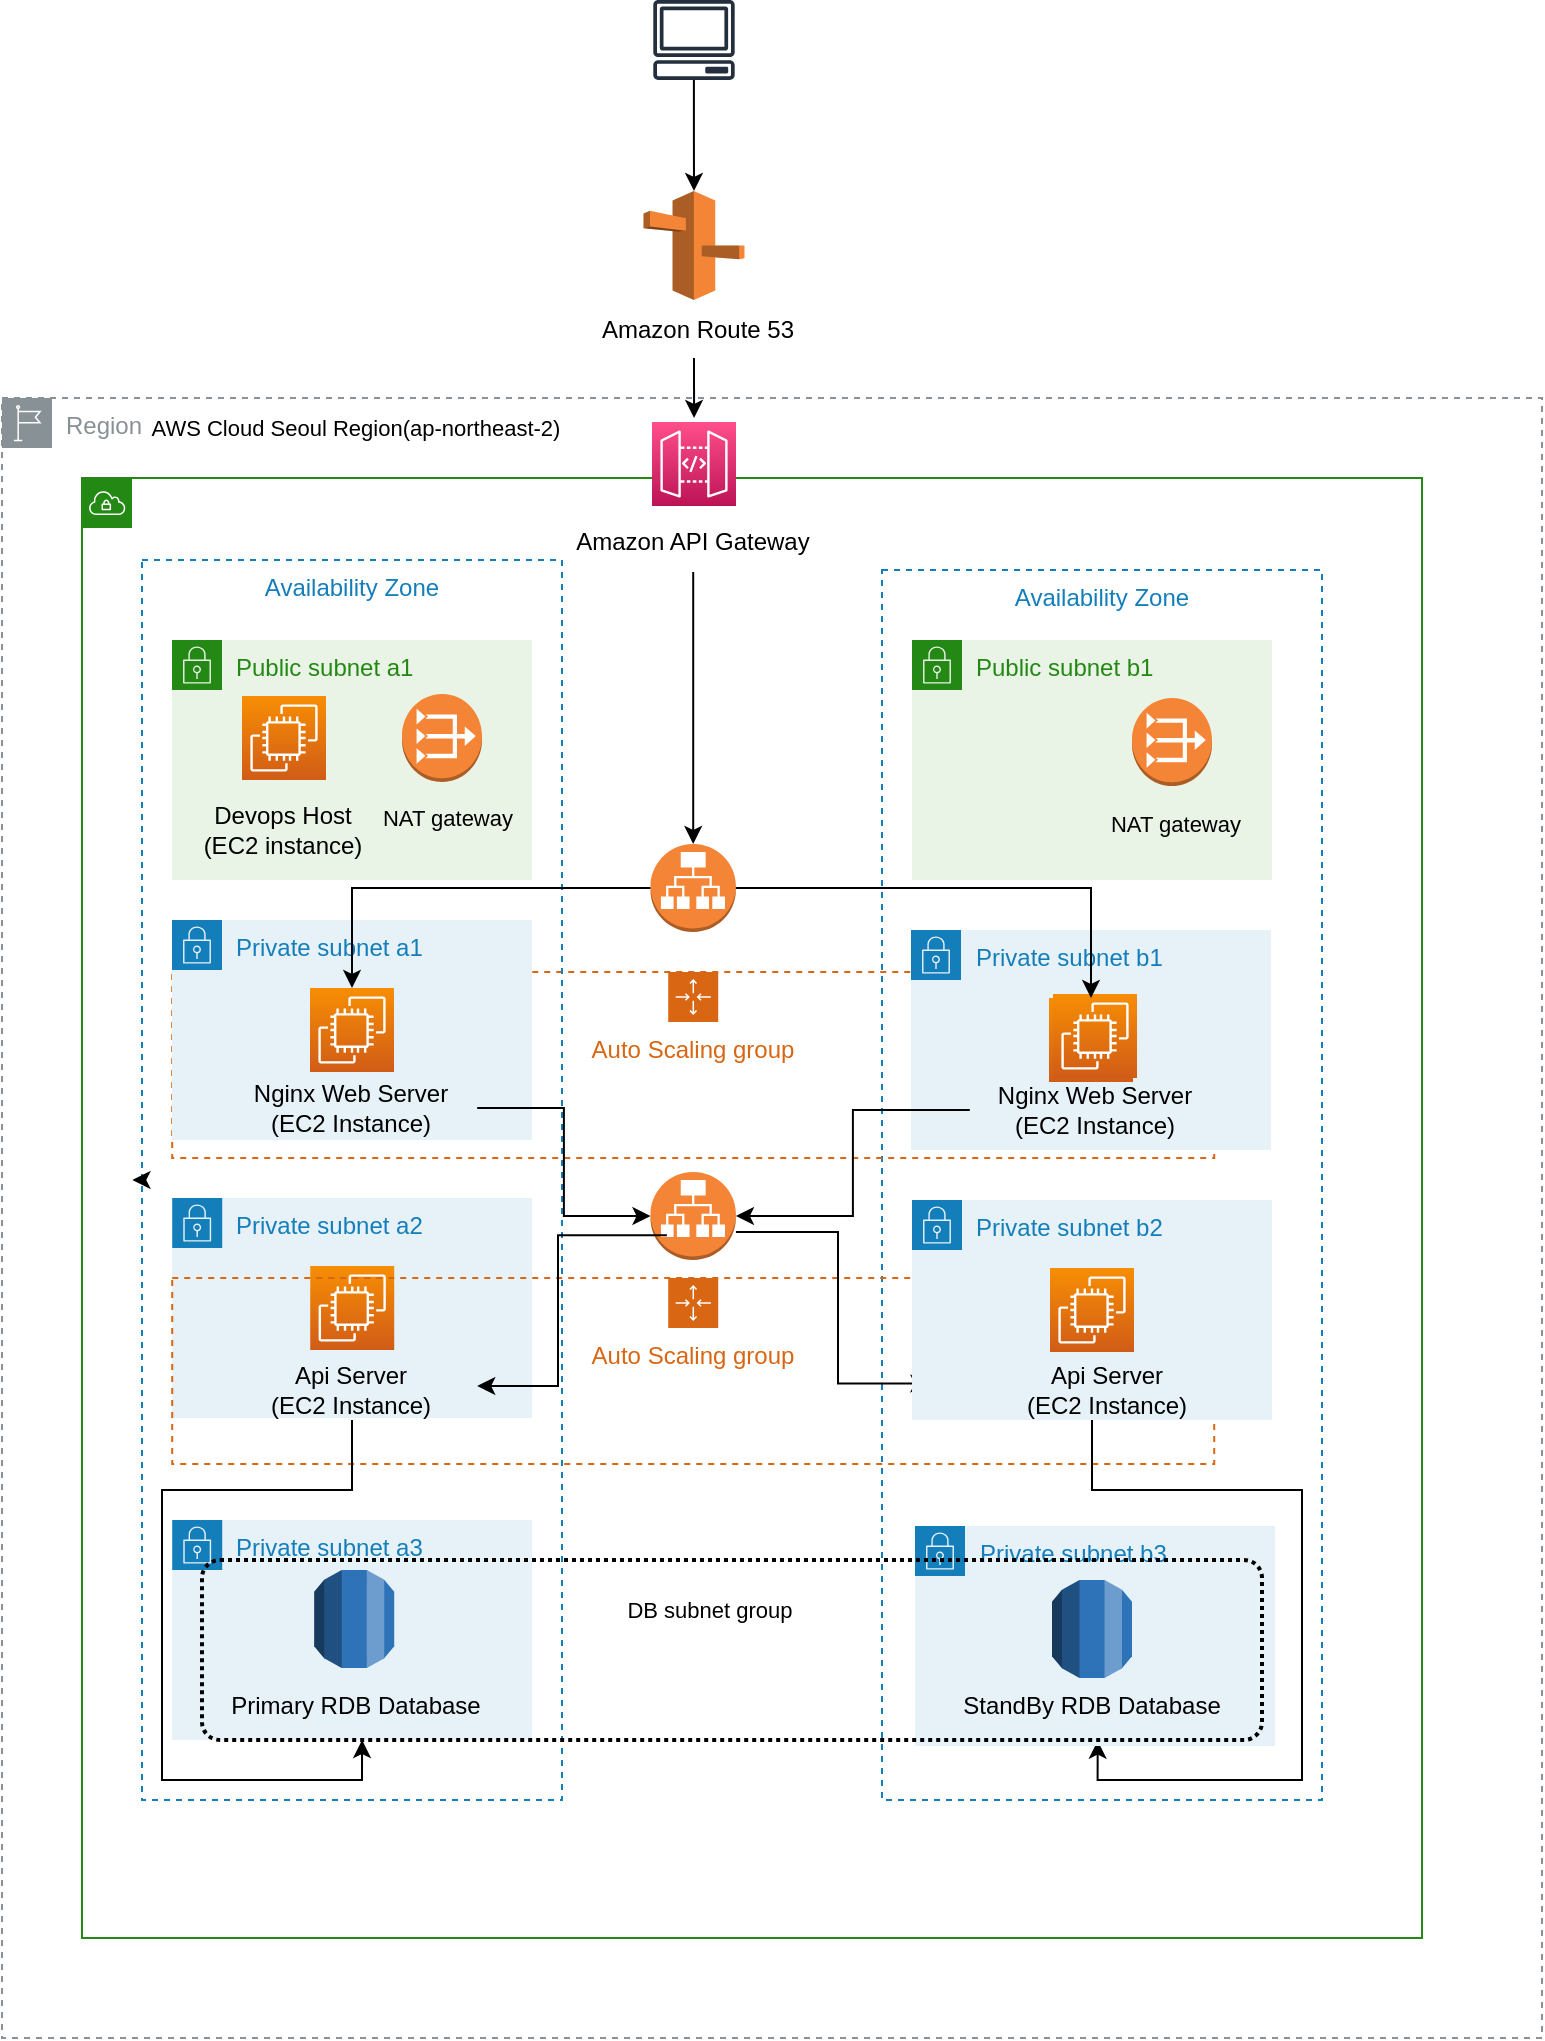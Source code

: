 <mxfile version="21.3.2" type="github">
  <diagram name="페이지-1" id="giBCQDRy0tIcnZJqyviJ">
    <mxGraphModel dx="1008" dy="655" grid="1" gridSize="10" guides="1" tooltips="1" connect="1" arrows="1" fold="1" page="1" pageScale="1" pageWidth="827" pageHeight="1169" math="0" shadow="0">
      <root>
        <mxCell id="0" />
        <mxCell id="1" parent="0" />
        <mxCell id="QBiDkqyLC_gtFL6pFu3h-29" value="Public subnet b1" style="points=[[0,0],[0.25,0],[0.5,0],[0.75,0],[1,0],[1,0.25],[1,0.5],[1,0.75],[1,1],[0.75,1],[0.5,1],[0.25,1],[0,1],[0,0.75],[0,0.5],[0,0.25]];outlineConnect=0;gradientColor=none;html=1;whiteSpace=wrap;fontSize=12;fontStyle=0;container=1;pointerEvents=0;collapsible=0;recursiveResize=0;shape=mxgraph.aws4.group;grIcon=mxgraph.aws4.group_security_group;grStroke=0;strokeColor=#248814;fillColor=#E9F3E6;verticalAlign=top;align=left;spacingLeft=30;fontColor=#248814;dashed=0;" parent="1" vertex="1">
          <mxGeometry x="515" y="390" width="180" height="120" as="geometry" />
        </mxCell>
        <mxCell id="QBiDkqyLC_gtFL6pFu3h-37" value="" style="outlineConnect=0;dashed=0;verticalLabelPosition=bottom;verticalAlign=top;align=center;html=1;shape=mxgraph.aws3.vpc_nat_gateway;fillColor=#F58536;gradientColor=none;" parent="QBiDkqyLC_gtFL6pFu3h-29" vertex="1">
          <mxGeometry x="110" y="29" width="40" height="44" as="geometry" />
        </mxCell>
        <mxCell id="QBiDkqyLC_gtFL6pFu3h-21" value="Availability Zone" style="fillColor=none;strokeColor=#147EBA;dashed=1;verticalAlign=top;fontStyle=0;fontColor=#147EBA;whiteSpace=wrap;html=1;" parent="1" vertex="1">
          <mxGeometry x="500" y="355" width="220" height="615" as="geometry" />
        </mxCell>
        <UserObject label="" id="QBiDkqyLC_gtFL6pFu3h-16">
          <mxCell style="points=[[0,0],[0.25,0],[0.5,0],[0.75,0],[1,0],[1,0.25],[1,0.5],[1,0.75],[1,1],[0.75,1],[0.5,1],[0.25,1],[0,1],[0,0.75],[0,0.5],[0,0.25]];outlineConnect=0;gradientColor=none;html=1;whiteSpace=wrap;fontSize=12;fontStyle=0;container=1;pointerEvents=0;collapsible=0;recursiveResize=0;shape=mxgraph.aws4.group;grIcon=mxgraph.aws4.group_vpc;strokeColor=#248814;fillColor=none;verticalAlign=top;align=left;spacingLeft=30;fontColor=#AAB7B8;dashed=0;" parent="1" vertex="1">
            <mxGeometry x="100" y="309" width="670" height="730" as="geometry" />
          </mxCell>
        </UserObject>
        <mxCell id="QBiDkqyLC_gtFL6pFu3h-62" value="Region" style="sketch=0;outlineConnect=0;gradientColor=none;html=1;whiteSpace=wrap;fontSize=12;fontStyle=0;shape=mxgraph.aws4.group;grIcon=mxgraph.aws4.group_region;strokeColor=#879196;fillColor=none;verticalAlign=top;align=left;spacingLeft=30;fontColor=#879196;dashed=1;" parent="QBiDkqyLC_gtFL6pFu3h-16" vertex="1">
          <mxGeometry x="-40" y="-40" width="770" height="820" as="geometry" />
        </mxCell>
        <mxCell id="QBiDkqyLC_gtFL6pFu3h-54" value="Private subnet a2" style="points=[[0,0],[0.25,0],[0.5,0],[0.75,0],[1,0],[1,0.25],[1,0.5],[1,0.75],[1,1],[0.75,1],[0.5,1],[0.25,1],[0,1],[0,0.75],[0,0.5],[0,0.25]];outlineConnect=0;gradientColor=none;html=1;whiteSpace=wrap;fontSize=12;fontStyle=0;container=1;pointerEvents=0;collapsible=0;recursiveResize=0;shape=mxgraph.aws4.group;grIcon=mxgraph.aws4.group_security_group;grStroke=0;strokeColor=#147EBA;fillColor=#E6F2F8;verticalAlign=top;align=left;spacingLeft=30;fontColor=#147EBA;dashed=0;" parent="QBiDkqyLC_gtFL6pFu3h-16" vertex="1">
          <mxGeometry x="45.11" y="360" width="180" height="110" as="geometry" />
        </mxCell>
        <mxCell id="QBiDkqyLC_gtFL6pFu3h-55" value="" style="sketch=0;points=[[0,0,0],[0.25,0,0],[0.5,0,0],[0.75,0,0],[1,0,0],[0,1,0],[0.25,1,0],[0.5,1,0],[0.75,1,0],[1,1,0],[0,0.25,0],[0,0.5,0],[0,0.75,0],[1,0.25,0],[1,0.5,0],[1,0.75,0]];outlineConnect=0;fontColor=#232F3E;gradientColor=#F78E04;gradientDirection=north;fillColor=#D05C17;strokeColor=#ffffff;dashed=0;verticalLabelPosition=bottom;verticalAlign=top;align=center;html=1;fontSize=12;fontStyle=0;aspect=fixed;shape=mxgraph.aws4.resourceIcon;resIcon=mxgraph.aws4.ec2;" parent="QBiDkqyLC_gtFL6pFu3h-54" vertex="1">
          <mxGeometry x="69" y="34" width="42" height="42" as="geometry" />
        </mxCell>
        <mxCell id="QBiDkqyLC_gtFL6pFu3h-17" value="" style="outlineConnect=0;dashed=0;verticalLabelPosition=bottom;verticalAlign=top;align=center;html=1;shape=mxgraph.aws3.application_load_balancer;fillColor=#F58536;gradientColor=none;" parent="QBiDkqyLC_gtFL6pFu3h-16" vertex="1">
          <mxGeometry x="284.25" y="183" width="42.71" height="44" as="geometry" />
        </mxCell>
        <mxCell id="QBiDkqyLC_gtFL6pFu3h-20" style="edgeStyle=orthogonalEdgeStyle;rounded=0;orthogonalLoop=1;jettySize=auto;html=1;entryX=0.5;entryY=0;entryDx=0;entryDy=0;entryPerimeter=0;exitX=0.5;exitY=1;exitDx=0;exitDy=0;" parent="QBiDkqyLC_gtFL6pFu3h-16" source="QBiDkqyLC_gtFL6pFu3h-15" target="QBiDkqyLC_gtFL6pFu3h-17" edge="1">
          <mxGeometry relative="1" as="geometry" />
        </mxCell>
        <mxCell id="QBiDkqyLC_gtFL6pFu3h-10" value="" style="endArrow=classic;html=1;rounded=0;exitX=0.5;exitY=1;exitDx=0;exitDy=0;" parent="QBiDkqyLC_gtFL6pFu3h-16" edge="1">
          <mxGeometry width="50" height="50" relative="1" as="geometry">
            <mxPoint x="306" y="-60" as="sourcePoint" />
            <mxPoint x="306.029" y="-30" as="targetPoint" />
          </mxGeometry>
        </mxCell>
        <mxCell id="QBiDkqyLC_gtFL6pFu3h-15" value="Amazon API Gateway" style="rounded=0;whiteSpace=wrap;html=1;strokeColor=none;fillColor=none;" parent="QBiDkqyLC_gtFL6pFu3h-16" vertex="1">
          <mxGeometry x="243.0" y="17" width="125.21" height="30" as="geometry" />
        </mxCell>
        <mxCell id="QBiDkqyLC_gtFL6pFu3h-58" value="Private subnet a3" style="points=[[0,0],[0.25,0],[0.5,0],[0.75,0],[1,0],[1,0.25],[1,0.5],[1,0.75],[1,1],[0.75,1],[0.5,1],[0.25,1],[0,1],[0,0.75],[0,0.5],[0,0.25]];outlineConnect=0;gradientColor=none;html=1;whiteSpace=wrap;fontSize=12;fontStyle=0;container=1;pointerEvents=0;collapsible=0;recursiveResize=0;shape=mxgraph.aws4.group;grIcon=mxgraph.aws4.group_security_group;grStroke=0;strokeColor=#147EBA;fillColor=#E6F2F8;verticalAlign=top;align=left;spacingLeft=30;fontColor=#147EBA;dashed=0;" parent="QBiDkqyLC_gtFL6pFu3h-16" vertex="1">
          <mxGeometry x="45.11" y="521" width="180" height="110" as="geometry" />
        </mxCell>
        <mxCell id="QBiDkqyLC_gtFL6pFu3h-71" value="" style="outlineConnect=0;dashed=0;verticalLabelPosition=bottom;verticalAlign=top;align=center;html=1;shape=mxgraph.aws3.rds;fillColor=#2E73B8;gradientColor=none;" parent="QBiDkqyLC_gtFL6pFu3h-58" vertex="1">
          <mxGeometry x="71" y="25" width="40" height="49" as="geometry" />
        </mxCell>
        <mxCell id="QBiDkqyLC_gtFL6pFu3h-63" value="" style="outlineConnect=0;dashed=0;verticalLabelPosition=bottom;verticalAlign=top;align=center;html=1;shape=mxgraph.aws3.application_load_balancer;fillColor=#F58536;gradientColor=none;" parent="QBiDkqyLC_gtFL6pFu3h-16" vertex="1">
          <mxGeometry x="284.25" y="347" width="42.71" height="44" as="geometry" />
        </mxCell>
        <mxCell id="QBiDkqyLC_gtFL6pFu3h-42" value="Auto Scaling group" style="points=[[0,0],[0.25,0],[0.5,0],[0.75,0],[1,0],[1,0.25],[1,0.5],[1,0.75],[1,1],[0.75,1],[0.5,1],[0.25,1],[0,1],[0,0.75],[0,0.5],[0,0.25]];outlineConnect=0;gradientColor=none;html=1;whiteSpace=wrap;fontSize=12;fontStyle=0;container=1;pointerEvents=0;collapsible=0;recursiveResize=0;shape=mxgraph.aws4.groupCenter;grIcon=mxgraph.aws4.group_auto_scaling_group;grStroke=1;strokeColor=#D86613;fillColor=none;verticalAlign=top;align=center;fontColor=#D86613;dashed=1;spacingTop=25;" parent="QBiDkqyLC_gtFL6pFu3h-16" vertex="1">
          <mxGeometry x="45.11" y="247" width="521" height="93" as="geometry" />
        </mxCell>
        <mxCell id="QBiDkqyLC_gtFL6pFu3h-90" value="Auto Scaling group" style="points=[[0,0],[0.25,0],[0.5,0],[0.75,0],[1,0],[1,0.25],[1,0.5],[1,0.75],[1,1],[0.75,1],[0.5,1],[0.25,1],[0,1],[0,0.75],[0,0.5],[0,0.25]];outlineConnect=0;gradientColor=none;html=1;whiteSpace=wrap;fontSize=12;fontStyle=0;container=1;pointerEvents=0;collapsible=0;recursiveResize=0;shape=mxgraph.aws4.groupCenter;grIcon=mxgraph.aws4.group_auto_scaling_group;grStroke=1;strokeColor=#D86613;fillColor=none;verticalAlign=top;align=center;fontColor=#D86613;dashed=1;spacingTop=25;" parent="QBiDkqyLC_gtFL6pFu3h-16" vertex="1">
          <mxGeometry x="45.11" y="400" width="521" height="93" as="geometry" />
        </mxCell>
        <mxCell id="QBiDkqyLC_gtFL6pFu3h-101" style="edgeStyle=orthogonalEdgeStyle;rounded=0;orthogonalLoop=1;jettySize=auto;html=1;" parent="QBiDkqyLC_gtFL6pFu3h-16" edge="1">
          <mxGeometry relative="1" as="geometry">
            <mxPoint x="326.96" y="377" as="sourcePoint" />
            <mxPoint x="423.23" y="452.7" as="targetPoint" />
            <Array as="points">
              <mxPoint x="378" y="377" />
              <mxPoint x="378" y="453" />
            </Array>
          </mxGeometry>
        </mxCell>
        <mxCell id="UlybdTMIQv25_j9euANd-2" value="&lt;span style=&quot;font-size: 11px;&quot;&gt;NAT gateway&lt;/span&gt;" style="rounded=0;whiteSpace=wrap;html=1;strokeColor=none;fillColor=none;" vertex="1" parent="QBiDkqyLC_gtFL6pFu3h-16">
          <mxGeometry x="81.25" y="154" width="210" height="30" as="geometry" />
        </mxCell>
        <mxCell id="UlybdTMIQv25_j9euANd-3" value="&lt;span style=&quot;font-size: 11px;&quot;&gt;NAT gateway&lt;/span&gt;" style="rounded=0;whiteSpace=wrap;html=1;strokeColor=none;fillColor=none;" vertex="1" parent="QBiDkqyLC_gtFL6pFu3h-16">
          <mxGeometry x="442" y="158" width="210" height="30" as="geometry" />
        </mxCell>
        <mxCell id="QBiDkqyLC_gtFL6pFu3h-23" value="Public subnet a1" style="points=[[0,0],[0.25,0],[0.5,0],[0.75,0],[1,0],[1,0.25],[1,0.5],[1,0.75],[1,1],[0.75,1],[0.5,1],[0.25,1],[0,1],[0,0.75],[0,0.5],[0,0.25]];outlineConnect=0;gradientColor=none;html=1;whiteSpace=wrap;fontSize=12;fontStyle=0;container=1;pointerEvents=0;collapsible=0;recursiveResize=0;shape=mxgraph.aws4.group;grIcon=mxgraph.aws4.group_security_group;grStroke=0;strokeColor=#248814;fillColor=#E9F3E6;verticalAlign=top;align=left;spacingLeft=30;fontColor=#248814;dashed=0;" parent="1" vertex="1">
          <mxGeometry x="145" y="390" width="180" height="120" as="geometry" />
        </mxCell>
        <mxCell id="QBiDkqyLC_gtFL6pFu3h-36" value="" style="outlineConnect=0;dashed=0;verticalLabelPosition=bottom;verticalAlign=top;align=center;html=1;shape=mxgraph.aws3.vpc_nat_gateway;fillColor=#F58536;gradientColor=none;" parent="QBiDkqyLC_gtFL6pFu3h-23" vertex="1">
          <mxGeometry x="115" y="27" width="40" height="44" as="geometry" />
        </mxCell>
        <mxCell id="QBiDkqyLC_gtFL6pFu3h-28" value="Devops Host&lt;br&gt;(EC2 instance)" style="rounded=0;whiteSpace=wrap;html=1;strokeColor=none;fillColor=none;" parent="QBiDkqyLC_gtFL6pFu3h-23" vertex="1">
          <mxGeometry x="-6.61" y="80" width="125.21" height="30" as="geometry" />
        </mxCell>
        <mxCell id="QBiDkqyLC_gtFL6pFu3h-48" value="Private subnet b1" style="points=[[0,0],[0.25,0],[0.5,0],[0.75,0],[1,0],[1,0.25],[1,0.5],[1,0.75],[1,1],[0.75,1],[0.5,1],[0.25,1],[0,1],[0,0.75],[0,0.5],[0,0.25]];outlineConnect=0;gradientColor=none;html=1;whiteSpace=wrap;fontSize=12;fontStyle=0;container=1;pointerEvents=0;collapsible=0;recursiveResize=0;shape=mxgraph.aws4.group;grIcon=mxgraph.aws4.group_security_group;grStroke=0;strokeColor=#147EBA;fillColor=#E6F2F8;verticalAlign=top;align=left;spacingLeft=30;fontColor=#147EBA;dashed=0;" parent="1" vertex="1">
          <mxGeometry x="514.5" y="535" width="180" height="110" as="geometry" />
        </mxCell>
        <mxCell id="QBiDkqyLC_gtFL6pFu3h-49" value="" style="sketch=0;points=[[0,0,0],[0.25,0,0],[0.5,0,0],[0.75,0,0],[1,0,0],[0,1,0],[0.25,1,0],[0.5,1,0],[0.75,1,0],[1,1,0],[0,0.25,0],[0,0.5,0],[0,0.75,0],[1,0.25,0],[1,0.5,0],[1,0.75,0]];outlineConnect=0;fontColor=#232F3E;gradientColor=#F78E04;gradientDirection=north;fillColor=#D05C17;strokeColor=#ffffff;dashed=0;verticalLabelPosition=bottom;verticalAlign=top;align=center;html=1;fontSize=12;fontStyle=0;aspect=fixed;shape=mxgraph.aws4.resourceIcon;resIcon=mxgraph.aws4.ec2;" parent="QBiDkqyLC_gtFL6pFu3h-48" vertex="1">
          <mxGeometry x="69" y="34" width="42" height="42" as="geometry" />
        </mxCell>
        <mxCell id="QBiDkqyLC_gtFL6pFu3h-26" value="Private subnet a1" style="points=[[0,0],[0.25,0],[0.5,0],[0.75,0],[1,0],[1,0.25],[1,0.5],[1,0.75],[1,1],[0.75,1],[0.5,1],[0.25,1],[0,1],[0,0.75],[0,0.5],[0,0.25]];outlineConnect=0;gradientColor=none;html=1;whiteSpace=wrap;fontSize=12;fontStyle=0;container=1;pointerEvents=0;collapsible=0;recursiveResize=0;shape=mxgraph.aws4.group;grIcon=mxgraph.aws4.group_security_group;grStroke=0;strokeColor=#147EBA;fillColor=#E6F2F8;verticalAlign=top;align=left;spacingLeft=30;fontColor=#147EBA;dashed=0;" parent="1" vertex="1">
          <mxGeometry x="145" y="530" width="180" height="110" as="geometry" />
        </mxCell>
        <mxCell id="QBiDkqyLC_gtFL6pFu3h-30" value="" style="sketch=0;points=[[0,0,0],[0.25,0,0],[0.5,0,0],[0.75,0,0],[1,0,0],[0,1,0],[0.25,1,0],[0.5,1,0],[0.75,1,0],[1,1,0],[0,0.25,0],[0,0.5,0],[0,0.75,0],[1,0.25,0],[1,0.5,0],[1,0.75,0]];outlineConnect=0;fontColor=#232F3E;gradientColor=#F78E04;gradientDirection=north;fillColor=#D05C17;strokeColor=#ffffff;dashed=0;verticalLabelPosition=bottom;verticalAlign=top;align=center;html=1;fontSize=12;fontStyle=0;aspect=fixed;shape=mxgraph.aws4.resourceIcon;resIcon=mxgraph.aws4.ec2;" parent="QBiDkqyLC_gtFL6pFu3h-26" vertex="1">
          <mxGeometry x="69" y="34" width="42" height="42" as="geometry" />
        </mxCell>
        <mxCell id="QBiDkqyLC_gtFL6pFu3h-56" value="Private subnet b2" style="points=[[0,0],[0.25,0],[0.5,0],[0.75,0],[1,0],[1,0.25],[1,0.5],[1,0.75],[1,1],[0.75,1],[0.5,1],[0.25,1],[0,1],[0,0.75],[0,0.5],[0,0.25]];outlineConnect=0;gradientColor=none;html=1;whiteSpace=wrap;fontSize=12;fontStyle=0;container=1;pointerEvents=0;collapsible=0;recursiveResize=0;shape=mxgraph.aws4.group;grIcon=mxgraph.aws4.group_security_group;grStroke=0;strokeColor=#147EBA;fillColor=#E6F2F8;verticalAlign=top;align=left;spacingLeft=30;fontColor=#147EBA;dashed=0;" parent="1" vertex="1">
          <mxGeometry x="515" y="670" width="180" height="110" as="geometry" />
        </mxCell>
        <mxCell id="QBiDkqyLC_gtFL6pFu3h-57" value="" style="sketch=0;points=[[0,0,0],[0.25,0,0],[0.5,0,0],[0.75,0,0],[1,0,0],[0,1,0],[0.25,1,0],[0.5,1,0],[0.75,1,0],[1,1,0],[0,0.25,0],[0,0.5,0],[0,0.75,0],[1,0.25,0],[1,0.5,0],[1,0.75,0]];outlineConnect=0;fontColor=#232F3E;gradientColor=#F78E04;gradientDirection=north;fillColor=#D05C17;strokeColor=#ffffff;dashed=0;verticalLabelPosition=bottom;verticalAlign=top;align=center;html=1;fontSize=12;fontStyle=0;aspect=fixed;shape=mxgraph.aws4.resourceIcon;resIcon=mxgraph.aws4.ec2;" parent="QBiDkqyLC_gtFL6pFu3h-56" vertex="1">
          <mxGeometry x="69" y="34" width="42" height="42" as="geometry" />
        </mxCell>
        <mxCell id="QBiDkqyLC_gtFL6pFu3h-22" value="Availability Zone" style="fillColor=none;strokeColor=#147EBA;dashed=1;verticalAlign=top;fontStyle=0;fontColor=#147EBA;whiteSpace=wrap;html=1;" parent="1" vertex="1">
          <mxGeometry x="130" y="350" width="210" height="620" as="geometry" />
        </mxCell>
        <mxCell id="QBiDkqyLC_gtFL6pFu3h-14" value="" style="edgeStyle=orthogonalEdgeStyle;rounded=0;orthogonalLoop=1;jettySize=auto;html=1;entryX=0.5;entryY=0;entryDx=0;entryDy=0;entryPerimeter=0;" parent="1" source="QBiDkqyLC_gtFL6pFu3h-1" target="QBiDkqyLC_gtFL6pFu3h-104" edge="1">
          <mxGeometry relative="1" as="geometry">
            <mxPoint x="407" y="170" as="targetPoint" />
          </mxGeometry>
        </mxCell>
        <mxCell id="QBiDkqyLC_gtFL6pFu3h-1" value="" style="sketch=0;outlineConnect=0;fontColor=#232F3E;gradientColor=none;fillColor=#232F3D;strokeColor=none;dashed=0;verticalLabelPosition=bottom;verticalAlign=top;align=center;html=1;fontSize=12;fontStyle=0;aspect=fixed;pointerEvents=1;shape=mxgraph.aws4.client;" parent="1" vertex="1">
          <mxGeometry x="385.47" y="70" width="41.05" height="40" as="geometry" />
        </mxCell>
        <mxCell id="QBiDkqyLC_gtFL6pFu3h-27" value="" style="sketch=0;points=[[0,0,0],[0.25,0,0],[0.5,0,0],[0.75,0,0],[1,0,0],[0,1,0],[0.25,1,0],[0.5,1,0],[0.75,1,0],[1,1,0],[0,0.25,0],[0,0.5,0],[0,0.75,0],[1,0.25,0],[1,0.5,0],[1,0.75,0]];outlineConnect=0;fontColor=#232F3E;gradientColor=#F78E04;gradientDirection=north;fillColor=#D05C17;strokeColor=#ffffff;dashed=0;verticalLabelPosition=bottom;verticalAlign=top;align=center;html=1;fontSize=12;fontStyle=0;aspect=fixed;shape=mxgraph.aws4.resourceIcon;resIcon=mxgraph.aws4.ec2;" parent="1" vertex="1">
          <mxGeometry x="180" y="418" width="42" height="42" as="geometry" />
        </mxCell>
        <mxCell id="QBiDkqyLC_gtFL6pFu3h-31" value="" style="sketch=0;points=[[0,0,0],[0.25,0,0],[0.5,0,0],[0.75,0,0],[1,0,0],[0,1,0],[0.25,1,0],[0.5,1,0],[0.75,1,0],[1,1,0],[0,0.25,0],[0,0.5,0],[0,0.75,0],[1,0.25,0],[1,0.5,0],[1,0.75,0]];outlineConnect=0;fontColor=#232F3E;gradientColor=#F78E04;gradientDirection=north;fillColor=#D05C17;strokeColor=#ffffff;dashed=0;verticalLabelPosition=bottom;verticalAlign=top;align=center;html=1;fontSize=12;fontStyle=0;aspect=fixed;shape=mxgraph.aws4.resourceIcon;resIcon=mxgraph.aws4.ec2;" parent="1" vertex="1">
          <mxGeometry x="585.5" y="567" width="42" height="42" as="geometry" />
        </mxCell>
        <mxCell id="QBiDkqyLC_gtFL6pFu3h-68" style="edgeStyle=orthogonalEdgeStyle;rounded=0;orthogonalLoop=1;jettySize=auto;html=1;entryX=0;entryY=0.5;entryDx=0;entryDy=0;entryPerimeter=0;" parent="1" source="QBiDkqyLC_gtFL6pFu3h-41" target="QBiDkqyLC_gtFL6pFu3h-63" edge="1">
          <mxGeometry relative="1" as="geometry" />
        </mxCell>
        <mxCell id="QBiDkqyLC_gtFL6pFu3h-41" value="Nginx Web Server&lt;br&gt;(EC2 Instance)" style="rounded=0;whiteSpace=wrap;html=1;strokeColor=none;fillColor=none;" parent="1" vertex="1">
          <mxGeometry x="172.39" y="609" width="125.21" height="30" as="geometry" />
        </mxCell>
        <mxCell id="QBiDkqyLC_gtFL6pFu3h-46" style="edgeStyle=orthogonalEdgeStyle;rounded=0;orthogonalLoop=1;jettySize=auto;html=1;exitX=0;exitY=0.5;exitDx=0;exitDy=0;exitPerimeter=0;" parent="1" source="QBiDkqyLC_gtFL6pFu3h-17" target="QBiDkqyLC_gtFL6pFu3h-30" edge="1">
          <mxGeometry relative="1" as="geometry" />
        </mxCell>
        <mxCell id="QBiDkqyLC_gtFL6pFu3h-50" style="edgeStyle=orthogonalEdgeStyle;rounded=0;orthogonalLoop=1;jettySize=auto;html=1;" parent="1" source="QBiDkqyLC_gtFL6pFu3h-17" target="QBiDkqyLC_gtFL6pFu3h-49" edge="1">
          <mxGeometry relative="1" as="geometry" />
        </mxCell>
        <mxCell id="QBiDkqyLC_gtFL6pFu3h-69" style="edgeStyle=orthogonalEdgeStyle;rounded=0;orthogonalLoop=1;jettySize=auto;html=1;entryX=1;entryY=0.5;entryDx=0;entryDy=0;entryPerimeter=0;" parent="1" source="QBiDkqyLC_gtFL6pFu3h-51" target="QBiDkqyLC_gtFL6pFu3h-63" edge="1">
          <mxGeometry relative="1" as="geometry" />
        </mxCell>
        <mxCell id="QBiDkqyLC_gtFL6pFu3h-51" value="Nginx Web Server&lt;br&gt;(EC2 Instance)" style="rounded=0;whiteSpace=wrap;html=1;strokeColor=none;fillColor=none;" parent="1" vertex="1">
          <mxGeometry x="543.89" y="610" width="125.21" height="30" as="geometry" />
        </mxCell>
        <mxCell id="QBiDkqyLC_gtFL6pFu3h-11" value="" style="sketch=0;points=[[0,0,0],[0.25,0,0],[0.5,0,0],[0.75,0,0],[1,0,0],[0,1,0],[0.25,1,0],[0.5,1,0],[0.75,1,0],[1,1,0],[0,0.25,0],[0,0.5,0],[0,0.75,0],[1,0.25,0],[1,0.5,0],[1,0.75,0]];outlineConnect=0;fontColor=#232F3E;gradientColor=#FF4F8B;gradientDirection=north;fillColor=#BC1356;strokeColor=#ffffff;dashed=0;verticalLabelPosition=bottom;verticalAlign=top;align=center;html=1;fontSize=12;fontStyle=0;aspect=fixed;shape=mxgraph.aws4.resourceIcon;resIcon=mxgraph.aws4.api_gateway;" parent="1" vertex="1">
          <mxGeometry x="385" y="281" width="42" height="42" as="geometry" />
        </mxCell>
        <mxCell id="QBiDkqyLC_gtFL6pFu3h-5" value="Amazon Route 53" style="rounded=0;whiteSpace=wrap;html=1;strokeColor=none;fillColor=none;" parent="1" vertex="1">
          <mxGeometry x="348" y="220" width="120" height="30" as="geometry" />
        </mxCell>
        <mxCell id="QBiDkqyLC_gtFL6pFu3h-92" style="edgeStyle=orthogonalEdgeStyle;rounded=0;orthogonalLoop=1;jettySize=auto;html=1;entryX=0.845;entryY=1.004;entryDx=0;entryDy=0;entryPerimeter=0;" parent="1" source="QBiDkqyLC_gtFL6pFu3h-56" target="QBiDkqyLC_gtFL6pFu3h-85" edge="1">
          <mxGeometry relative="1" as="geometry" />
        </mxCell>
        <mxCell id="QBiDkqyLC_gtFL6pFu3h-60" value="Private subnet b3" style="points=[[0,0],[0.25,0],[0.5,0],[0.75,0],[1,0],[1,0.25],[1,0.5],[1,0.75],[1,1],[0.75,1],[0.5,1],[0.25,1],[0,1],[0,0.75],[0,0.5],[0,0.25]];outlineConnect=0;gradientColor=none;html=1;whiteSpace=wrap;fontSize=12;fontStyle=0;container=1;pointerEvents=0;collapsible=0;recursiveResize=0;shape=mxgraph.aws4.group;grIcon=mxgraph.aws4.group_security_group;grStroke=0;strokeColor=#147EBA;fillColor=#E6F2F8;verticalAlign=top;align=left;spacingLeft=30;fontColor=#147EBA;dashed=0;" parent="1" vertex="1">
          <mxGeometry x="516.5" y="833" width="180" height="110" as="geometry" />
        </mxCell>
        <mxCell id="QBiDkqyLC_gtFL6pFu3h-87" value="StandBy RDB Database" style="rounded=0;whiteSpace=wrap;html=1;strokeColor=none;fillColor=none;" parent="QBiDkqyLC_gtFL6pFu3h-60" vertex="1">
          <mxGeometry x="19.69" y="75" width="137.61" height="30" as="geometry" />
        </mxCell>
        <mxCell id="QBiDkqyLC_gtFL6pFu3h-9" value="&lt;font style=&quot;font-size: 11px;&quot;&gt;AWS Cloud Seoul Region(ap-northeast-2)&lt;/font&gt;" style="rounded=0;whiteSpace=wrap;html=1;strokeColor=none;fillColor=none;" parent="1" vertex="1">
          <mxGeometry x="132" y="269" width="210" height="30" as="geometry" />
        </mxCell>
        <mxCell id="QBiDkqyLC_gtFL6pFu3h-83" value="" style="outlineConnect=0;dashed=0;verticalLabelPosition=bottom;verticalAlign=top;align=center;html=1;shape=mxgraph.aws3.rds;fillColor=#2E73B8;gradientColor=none;" parent="1" vertex="1">
          <mxGeometry x="585" y="860" width="40" height="49" as="geometry" />
        </mxCell>
        <mxCell id="QBiDkqyLC_gtFL6pFu3h-86" value="Primary RDB Database" style="rounded=0;whiteSpace=wrap;html=1;strokeColor=none;fillColor=none;" parent="1" vertex="1">
          <mxGeometry x="168.2" y="908" width="137.61" height="30" as="geometry" />
        </mxCell>
        <mxCell id="QBiDkqyLC_gtFL6pFu3h-85" value="" style="rounded=1;arcSize=10;dashed=1;fillColor=none;gradientColor=none;dashPattern=1 1;strokeWidth=2;" parent="1" vertex="1">
          <mxGeometry x="160" y="850" width="530" height="90" as="geometry" />
        </mxCell>
        <mxCell id="QBiDkqyLC_gtFL6pFu3h-91" style="edgeStyle=orthogonalEdgeStyle;rounded=0;orthogonalLoop=1;jettySize=auto;html=1;entryX=0.151;entryY=1;entryDx=0;entryDy=0;entryPerimeter=0;" parent="1" source="QBiDkqyLC_gtFL6pFu3h-88" target="QBiDkqyLC_gtFL6pFu3h-85" edge="1">
          <mxGeometry relative="1" as="geometry" />
        </mxCell>
        <mxCell id="QBiDkqyLC_gtFL6pFu3h-88" value="Api Server&lt;br&gt;(EC2 Instance)" style="rounded=0;whiteSpace=wrap;html=1;strokeColor=none;fillColor=none;" parent="1" vertex="1">
          <mxGeometry x="172.39" y="750" width="125.21" height="30" as="geometry" />
        </mxCell>
        <mxCell id="QBiDkqyLC_gtFL6pFu3h-89" value="Api Server&lt;br&gt;(EC2 Instance)" style="rounded=0;whiteSpace=wrap;html=1;strokeColor=none;fillColor=none;" parent="1" vertex="1">
          <mxGeometry x="550" y="750" width="125.21" height="30" as="geometry" />
        </mxCell>
        <mxCell id="QBiDkqyLC_gtFL6pFu3h-93" style="edgeStyle=orthogonalEdgeStyle;rounded=0;orthogonalLoop=1;jettySize=auto;html=1;exitX=0;exitY=0.5;exitDx=0;exitDy=0;entryX=-0.023;entryY=0.499;entryDx=0;entryDy=0;entryPerimeter=0;" parent="1" source="QBiDkqyLC_gtFL6pFu3h-22" target="QBiDkqyLC_gtFL6pFu3h-22" edge="1">
          <mxGeometry relative="1" as="geometry" />
        </mxCell>
        <mxCell id="QBiDkqyLC_gtFL6pFu3h-100" style="edgeStyle=orthogonalEdgeStyle;rounded=0;orthogonalLoop=1;jettySize=auto;html=1;exitX=0.145;exitY=0.855;exitDx=0;exitDy=0;exitPerimeter=0;" parent="1" target="QBiDkqyLC_gtFL6pFu3h-88" edge="1">
          <mxGeometry relative="1" as="geometry">
            <mxPoint x="392.443" y="687.62" as="sourcePoint" />
            <mxPoint x="289.6" y="758" as="targetPoint" />
            <Array as="points">
              <mxPoint x="338" y="688" />
              <mxPoint x="338" y="763" />
            </Array>
          </mxGeometry>
        </mxCell>
        <mxCell id="QBiDkqyLC_gtFL6pFu3h-104" value="" style="outlineConnect=0;dashed=0;verticalLabelPosition=bottom;verticalAlign=top;align=center;html=1;shape=mxgraph.aws3.route_53;fillColor=#F58536;gradientColor=none;" parent="1" vertex="1">
          <mxGeometry x="380.75" y="165.5" width="50.5" height="54.5" as="geometry" />
        </mxCell>
        <mxCell id="UlybdTMIQv25_j9euANd-1" value="&lt;span style=&quot;font-size: 11px;&quot;&gt;DB subnet group&lt;/span&gt;" style="rounded=0;whiteSpace=wrap;html=1;strokeColor=none;fillColor=none;" vertex="1" parent="1">
          <mxGeometry x="309" y="860" width="210" height="30" as="geometry" />
        </mxCell>
        <mxCell id="UlybdTMIQv25_j9euANd-4" value="&lt;span style=&quot;font-size: 11px;&quot;&gt;NAT gateway&lt;/span&gt;" style="rounded=0;whiteSpace=wrap;html=1;strokeColor=none;fillColor=none;" vertex="1" parent="1">
          <mxGeometry x="178.47" y="464" width="210" height="30" as="geometry" />
        </mxCell>
      </root>
    </mxGraphModel>
  </diagram>
</mxfile>
